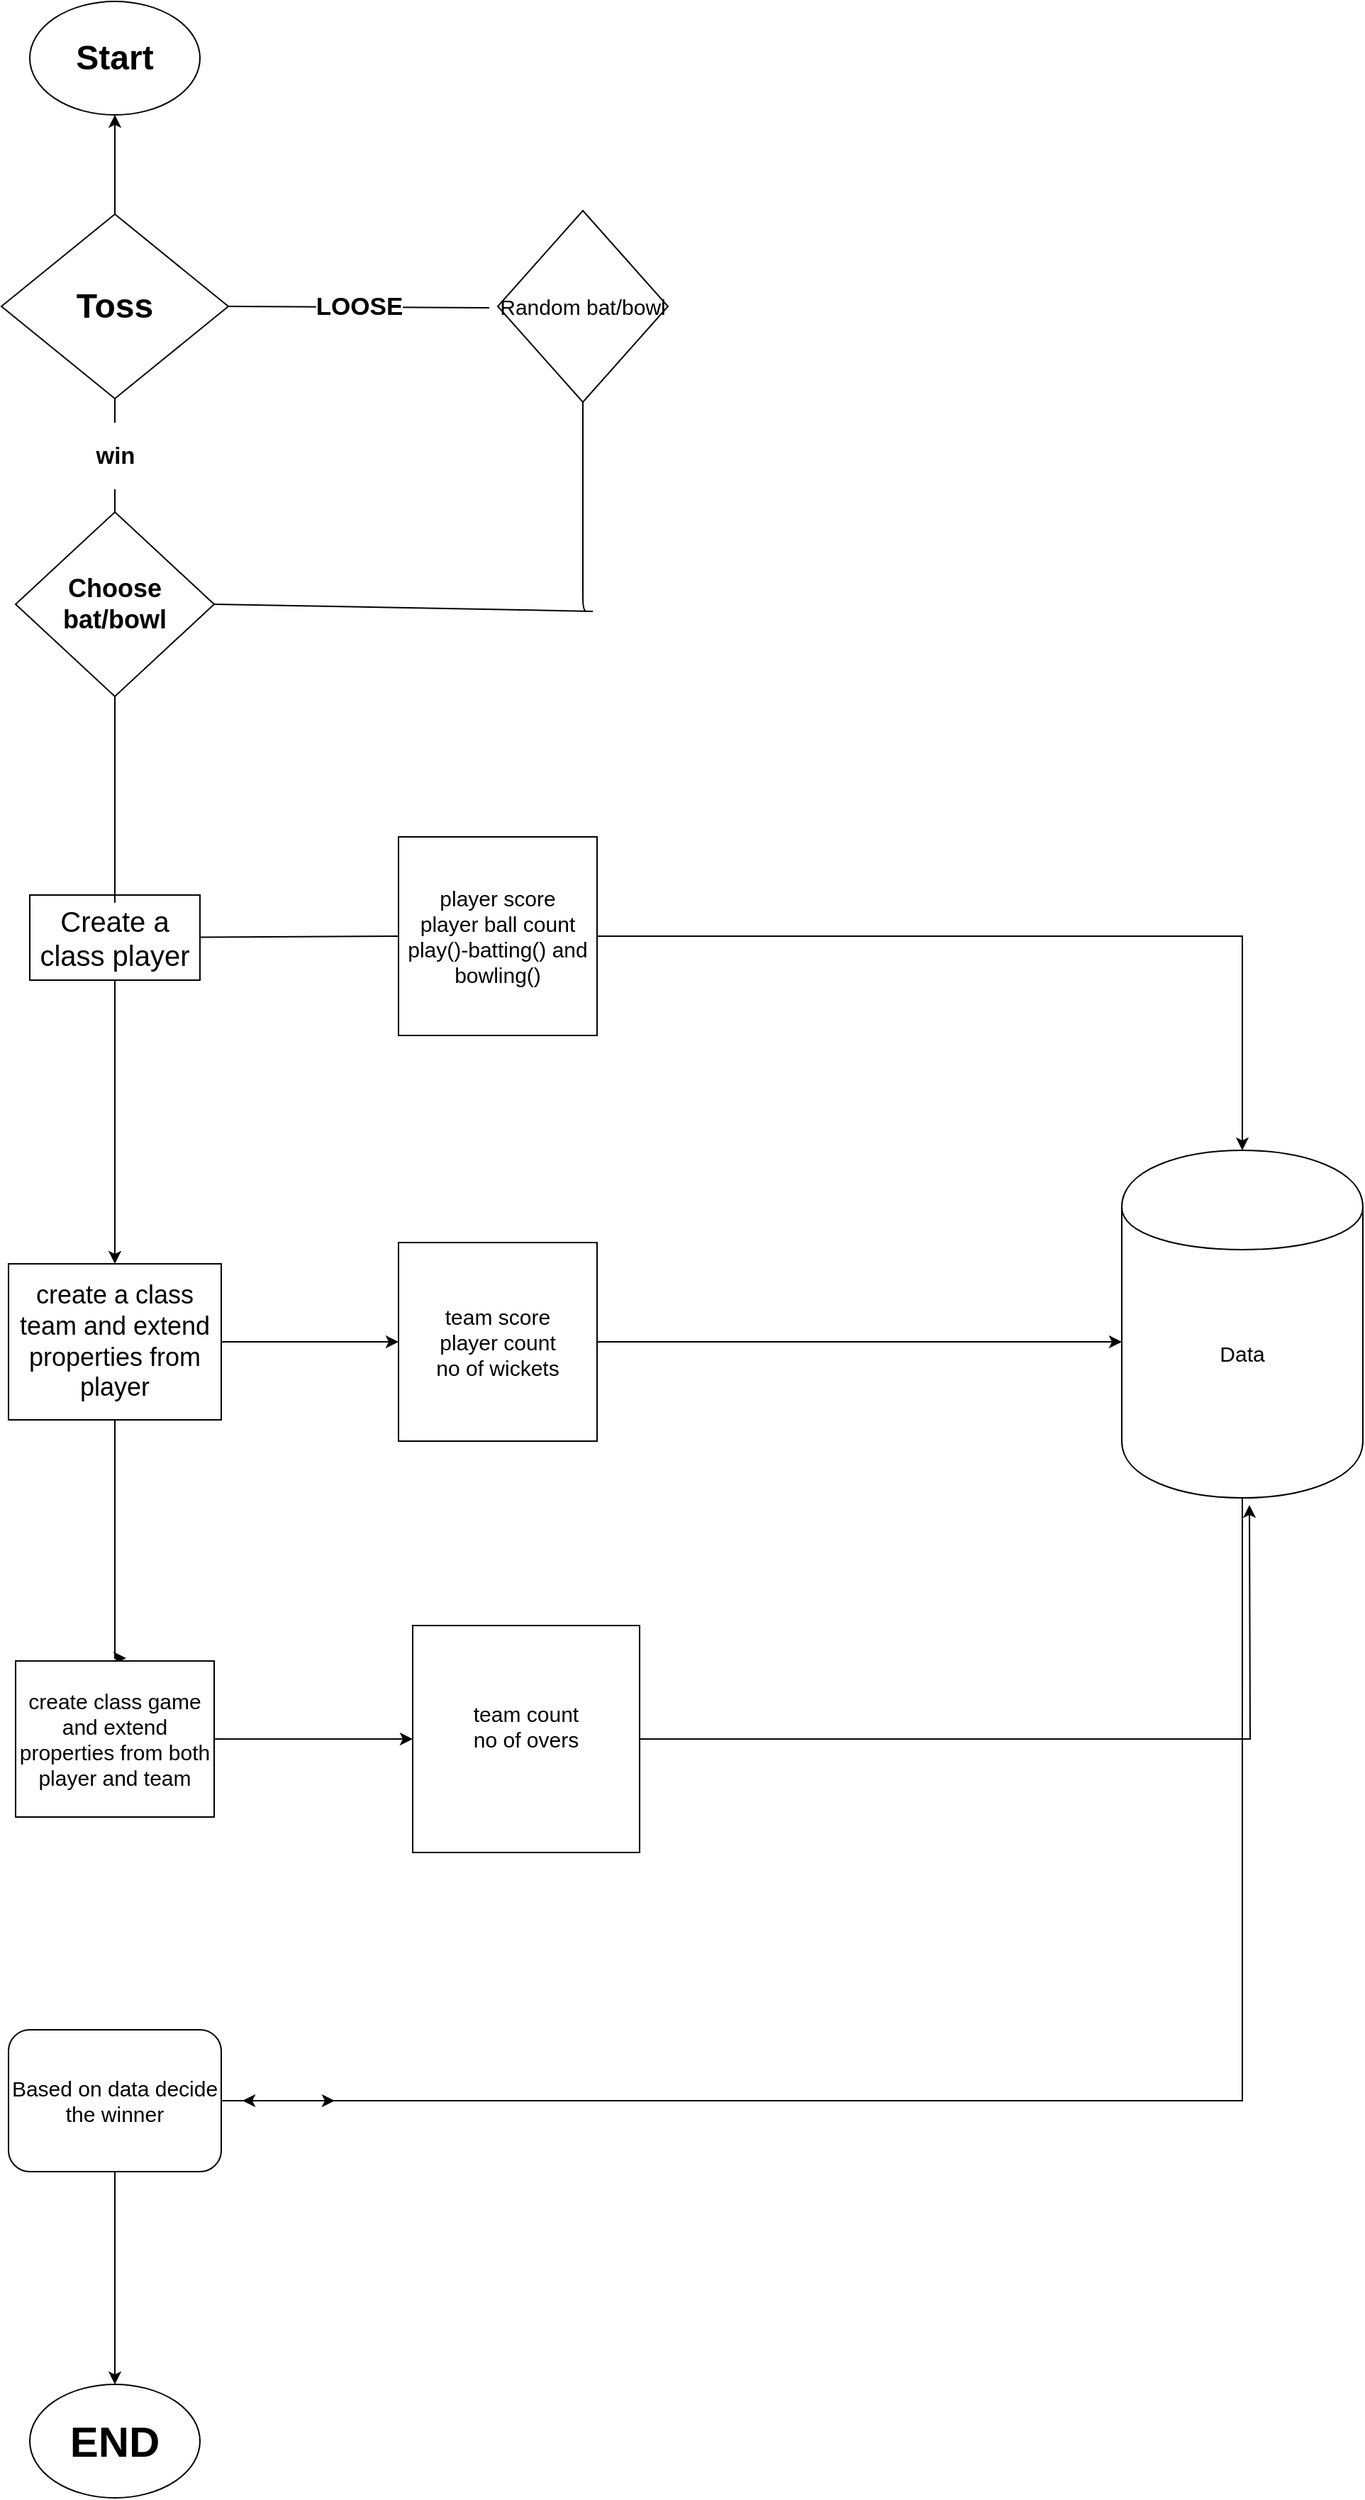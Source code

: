 <mxfile version="12.7.9" type="device"><diagram id="C5RBs43oDa-KdzZeNtuy" name="Page-1"><mxGraphModel dx="868" dy="479" grid="1" gridSize="10" guides="1" tooltips="1" connect="1" arrows="1" fold="1" page="1" pageScale="1" pageWidth="827" pageHeight="1169" math="0" shadow="0"><root><mxCell id="WIyWlLk6GJQsqaUBKTNV-0"/><mxCell id="WIyWlLk6GJQsqaUBKTNV-1" parent="WIyWlLk6GJQsqaUBKTNV-0"/><mxCell id="bGL_O_USlthkFQh_yb-i-0" value="&lt;h1&gt;Start&lt;/h1&gt;" style="ellipse;whiteSpace=wrap;html=1;" vertex="1" parent="WIyWlLk6GJQsqaUBKTNV-1"><mxGeometry x="330" y="130" width="120" height="80" as="geometry"/></mxCell><mxCell id="bGL_O_USlthkFQh_yb-i-8" value="" style="edgeStyle=orthogonalEdgeStyle;rounded=0;orthogonalLoop=1;jettySize=auto;html=1;" edge="1" parent="WIyWlLk6GJQsqaUBKTNV-1" source="bGL_O_USlthkFQh_yb-i-3" target="bGL_O_USlthkFQh_yb-i-0"><mxGeometry relative="1" as="geometry"/></mxCell><mxCell id="bGL_O_USlthkFQh_yb-i-3" value="&lt;h1&gt;Toss&lt;/h1&gt;" style="rhombus;whiteSpace=wrap;html=1;" vertex="1" parent="WIyWlLk6GJQsqaUBKTNV-1"><mxGeometry x="310" y="280" width="160" height="130" as="geometry"/></mxCell><mxCell id="bGL_O_USlthkFQh_yb-i-6" value="&lt;h2&gt;Choose bat/bowl&lt;/h2&gt;" style="rhombus;whiteSpace=wrap;html=1;" vertex="1" parent="WIyWlLk6GJQsqaUBKTNV-1"><mxGeometry x="320" y="490" width="140" height="130" as="geometry"/></mxCell><mxCell id="bGL_O_USlthkFQh_yb-i-7" value="&lt;h2&gt;win&lt;/h2&gt;" style="endArrow=none;html=1;exitX=0.5;exitY=0;exitDx=0;exitDy=0;" edge="1" parent="WIyWlLk6GJQsqaUBKTNV-1" source="bGL_O_USlthkFQh_yb-i-6" target="bGL_O_USlthkFQh_yb-i-3"><mxGeometry width="50" height="50" relative="1" as="geometry"><mxPoint x="390" y="440" as="sourcePoint"/><mxPoint x="440" y="390" as="targetPoint"/></mxGeometry></mxCell><mxCell id="bGL_O_USlthkFQh_yb-i-25" style="edgeStyle=orthogonalEdgeStyle;rounded=0;orthogonalLoop=1;jettySize=auto;html=1;exitX=0.5;exitY=1;exitDx=0;exitDy=0;entryX=0.5;entryY=0;entryDx=0;entryDy=0;fontSize=15;" edge="1" parent="WIyWlLk6GJQsqaUBKTNV-1" source="bGL_O_USlthkFQh_yb-i-10" target="bGL_O_USlthkFQh_yb-i-11"><mxGeometry relative="1" as="geometry"/></mxCell><mxCell id="bGL_O_USlthkFQh_yb-i-10" value="Create a class player" style="rounded=0;whiteSpace=wrap;html=1;fontSize=20;" vertex="1" parent="WIyWlLk6GJQsqaUBKTNV-1"><mxGeometry x="330" y="760" width="120" height="60" as="geometry"/></mxCell><mxCell id="bGL_O_USlthkFQh_yb-i-26" style="edgeStyle=orthogonalEdgeStyle;rounded=0;orthogonalLoop=1;jettySize=auto;html=1;exitX=0.5;exitY=1;exitDx=0;exitDy=0;entryX=0.557;entryY=-0.018;entryDx=0;entryDy=0;entryPerimeter=0;fontSize=15;" edge="1" parent="WIyWlLk6GJQsqaUBKTNV-1" source="bGL_O_USlthkFQh_yb-i-11" target="bGL_O_USlthkFQh_yb-i-12"><mxGeometry relative="1" as="geometry"><Array as="points"><mxPoint x="390" y="1298"/></Array></mxGeometry></mxCell><mxCell id="bGL_O_USlthkFQh_yb-i-27" style="edgeStyle=orthogonalEdgeStyle;rounded=0;orthogonalLoop=1;jettySize=auto;html=1;exitX=1;exitY=0.5;exitDx=0;exitDy=0;entryX=0;entryY=0.5;entryDx=0;entryDy=0;fontSize=15;" edge="1" parent="WIyWlLk6GJQsqaUBKTNV-1" source="bGL_O_USlthkFQh_yb-i-11" target="bGL_O_USlthkFQh_yb-i-19"><mxGeometry relative="1" as="geometry"/></mxCell><mxCell id="bGL_O_USlthkFQh_yb-i-11" value="create a class team and extend properties from player" style="rounded=0;whiteSpace=wrap;html=1;fontSize=18;" vertex="1" parent="WIyWlLk6GJQsqaUBKTNV-1"><mxGeometry x="315" y="1020" width="150" height="110" as="geometry"/></mxCell><mxCell id="bGL_O_USlthkFQh_yb-i-28" style="edgeStyle=orthogonalEdgeStyle;rounded=0;orthogonalLoop=1;jettySize=auto;html=1;exitX=1;exitY=0.5;exitDx=0;exitDy=0;entryX=0;entryY=0.5;entryDx=0;entryDy=0;fontSize=15;" edge="1" parent="WIyWlLk6GJQsqaUBKTNV-1" source="bGL_O_USlthkFQh_yb-i-12" target="bGL_O_USlthkFQh_yb-i-21"><mxGeometry relative="1" as="geometry"/></mxCell><mxCell id="bGL_O_USlthkFQh_yb-i-12" value="create class game and extend properties from both player and team" style="rounded=0;whiteSpace=wrap;html=1;fontSize=15;" vertex="1" parent="WIyWlLk6GJQsqaUBKTNV-1"><mxGeometry x="320" y="1300" width="140" height="110" as="geometry"/></mxCell><mxCell id="bGL_O_USlthkFQh_yb-i-13" value="Random bat/bowl" style="rhombus;whiteSpace=wrap;html=1;fontSize=15;" vertex="1" parent="WIyWlLk6GJQsqaUBKTNV-1"><mxGeometry x="660" y="277.5" width="120" height="135" as="geometry"/></mxCell><mxCell id="bGL_O_USlthkFQh_yb-i-14" value="&lt;h3&gt;LOOSE&lt;/h3&gt;" style="endArrow=none;html=1;fontSize=15;entryX=-0.05;entryY=0.507;entryDx=0;entryDy=0;entryPerimeter=0;exitX=1;exitY=0.5;exitDx=0;exitDy=0;" edge="1" parent="WIyWlLk6GJQsqaUBKTNV-1" source="bGL_O_USlthkFQh_yb-i-3" target="bGL_O_USlthkFQh_yb-i-13"><mxGeometry width="50" height="50" relative="1" as="geometry"><mxPoint x="390" y="410" as="sourcePoint"/><mxPoint x="440" y="360" as="targetPoint"/></mxGeometry></mxCell><mxCell id="bGL_O_USlthkFQh_yb-i-15" value="" style="endArrow=none;html=1;fontSize=15;exitX=1;exitY=0.5;exitDx=0;exitDy=0;" edge="1" parent="WIyWlLk6GJQsqaUBKTNV-1" source="bGL_O_USlthkFQh_yb-i-6" target="bGL_O_USlthkFQh_yb-i-13"><mxGeometry width="50" height="50" relative="1" as="geometry"><mxPoint x="390" y="500" as="sourcePoint"/><mxPoint x="440" y="450" as="targetPoint"/><Array as="points"><mxPoint x="730" y="560"/><mxPoint x="720" y="560"/></Array></mxGeometry></mxCell><mxCell id="bGL_O_USlthkFQh_yb-i-30" style="edgeStyle=orthogonalEdgeStyle;rounded=0;orthogonalLoop=1;jettySize=auto;html=1;exitX=1;exitY=0.5;exitDx=0;exitDy=0;fontSize=15;" edge="1" parent="WIyWlLk6GJQsqaUBKTNV-1" source="bGL_O_USlthkFQh_yb-i-16" target="bGL_O_USlthkFQh_yb-i-29"><mxGeometry relative="1" as="geometry"/></mxCell><mxCell id="bGL_O_USlthkFQh_yb-i-16" value="&lt;div&gt;player score&lt;/div&gt;&lt;div&gt;player ball count&lt;/div&gt;&lt;div&gt;play()-batting() and &lt;br&gt;&lt;/div&gt;&lt;div&gt;bowling()&lt;br&gt;&lt;/div&gt;" style="whiteSpace=wrap;html=1;aspect=fixed;fontSize=15;fontStyle=0" vertex="1" parent="WIyWlLk6GJQsqaUBKTNV-1"><mxGeometry x="590" y="719" width="140" height="140" as="geometry"/></mxCell><mxCell id="bGL_O_USlthkFQh_yb-i-18" value="" style="endArrow=none;html=1;fontSize=15;entryX=0;entryY=0.5;entryDx=0;entryDy=0;" edge="1" parent="WIyWlLk6GJQsqaUBKTNV-1" source="bGL_O_USlthkFQh_yb-i-10" target="bGL_O_USlthkFQh_yb-i-16"><mxGeometry width="50" height="50" relative="1" as="geometry"><mxPoint x="470" y="770" as="sourcePoint"/><mxPoint x="540" y="750" as="targetPoint"/><Array as="points"/></mxGeometry></mxCell><mxCell id="bGL_O_USlthkFQh_yb-i-31" style="edgeStyle=orthogonalEdgeStyle;rounded=0;orthogonalLoop=1;jettySize=auto;html=1;exitX=1;exitY=0.5;exitDx=0;exitDy=0;entryX=0;entryY=0.551;entryDx=0;entryDy=0;entryPerimeter=0;fontSize=15;" edge="1" parent="WIyWlLk6GJQsqaUBKTNV-1" source="bGL_O_USlthkFQh_yb-i-19" target="bGL_O_USlthkFQh_yb-i-29"><mxGeometry relative="1" as="geometry"/></mxCell><mxCell id="bGL_O_USlthkFQh_yb-i-19" value="&lt;div&gt;team score&lt;/div&gt;&lt;div&gt;player count&lt;/div&gt;&lt;div&gt;no of wickets&lt;br&gt;&lt;/div&gt;" style="whiteSpace=wrap;html=1;aspect=fixed;fontSize=15;" vertex="1" parent="WIyWlLk6GJQsqaUBKTNV-1"><mxGeometry x="590" y="1005" width="140" height="140" as="geometry"/></mxCell><mxCell id="bGL_O_USlthkFQh_yb-i-32" style="edgeStyle=orthogonalEdgeStyle;rounded=0;orthogonalLoop=1;jettySize=auto;html=1;exitX=1;exitY=0.5;exitDx=0;exitDy=0;fontSize=15;" edge="1" parent="WIyWlLk6GJQsqaUBKTNV-1" source="bGL_O_USlthkFQh_yb-i-21"><mxGeometry relative="1" as="geometry"><mxPoint x="1190" y="1190" as="targetPoint"/></mxGeometry></mxCell><mxCell id="bGL_O_USlthkFQh_yb-i-21" value="&lt;div&gt;team count&lt;/div&gt;&lt;div&gt;no of overs&lt;/div&gt;&lt;div&gt;&lt;br&gt;&lt;/div&gt;" style="whiteSpace=wrap;html=1;aspect=fixed;fontSize=15;" vertex="1" parent="WIyWlLk6GJQsqaUBKTNV-1"><mxGeometry x="600" y="1275" width="160" height="160" as="geometry"/></mxCell><mxCell id="bGL_O_USlthkFQh_yb-i-22" value="" style="endArrow=none;html=1;fontSize=15;entryX=0.5;entryY=1;entryDx=0;entryDy=0;" edge="1" parent="WIyWlLk6GJQsqaUBKTNV-1" target="bGL_O_USlthkFQh_yb-i-6"><mxGeometry width="50" height="50" relative="1" as="geometry"><mxPoint x="390" y="750" as="sourcePoint"/><mxPoint x="440" y="540" as="targetPoint"/><Array as="points"><mxPoint x="390" y="770"/><mxPoint x="390" y="750"/></Array></mxGeometry></mxCell><mxCell id="bGL_O_USlthkFQh_yb-i-33" style="edgeStyle=orthogonalEdgeStyle;rounded=0;orthogonalLoop=1;jettySize=auto;html=1;exitX=0.5;exitY=1;exitDx=0;exitDy=0;fontSize=15;" edge="1" parent="WIyWlLk6GJQsqaUBKTNV-1" source="bGL_O_USlthkFQh_yb-i-29"><mxGeometry relative="1" as="geometry"><mxPoint x="480" y="1610" as="targetPoint"/><Array as="points"><mxPoint x="1185" y="1590"/><mxPoint x="1185" y="1590"/></Array></mxGeometry></mxCell><mxCell id="bGL_O_USlthkFQh_yb-i-29" value="Data" style="shape=cylinder;whiteSpace=wrap;html=1;boundedLbl=1;backgroundOutline=1;fontSize=15;" vertex="1" parent="WIyWlLk6GJQsqaUBKTNV-1"><mxGeometry x="1100" y="940" width="170" height="245" as="geometry"/></mxCell><mxCell id="bGL_O_USlthkFQh_yb-i-37" value="" style="edgeStyle=orthogonalEdgeStyle;rounded=0;orthogonalLoop=1;jettySize=auto;html=1;fontSize=15;" edge="1" parent="WIyWlLk6GJQsqaUBKTNV-1" source="bGL_O_USlthkFQh_yb-i-35"><mxGeometry relative="1" as="geometry"><mxPoint x="545" y="1610" as="targetPoint"/></mxGeometry></mxCell><mxCell id="bGL_O_USlthkFQh_yb-i-39" style="edgeStyle=orthogonalEdgeStyle;rounded=0;orthogonalLoop=1;jettySize=auto;html=1;exitX=0.5;exitY=1;exitDx=0;exitDy=0;entryX=0.5;entryY=0;entryDx=0;entryDy=0;fontSize=15;" edge="1" parent="WIyWlLk6GJQsqaUBKTNV-1" source="bGL_O_USlthkFQh_yb-i-35" target="bGL_O_USlthkFQh_yb-i-38"><mxGeometry relative="1" as="geometry"/></mxCell><mxCell id="bGL_O_USlthkFQh_yb-i-35" value="Based on data decide the winner" style="rounded=1;whiteSpace=wrap;html=1;fontSize=15;" vertex="1" parent="WIyWlLk6GJQsqaUBKTNV-1"><mxGeometry x="315" y="1560" width="150" height="100" as="geometry"/></mxCell><mxCell id="bGL_O_USlthkFQh_yb-i-38" value="&lt;h1&gt;END&lt;/h1&gt;" style="ellipse;whiteSpace=wrap;html=1;fontSize=15;" vertex="1" parent="WIyWlLk6GJQsqaUBKTNV-1"><mxGeometry x="330" y="1810" width="120" height="80" as="geometry"/></mxCell></root></mxGraphModel></diagram></mxfile>